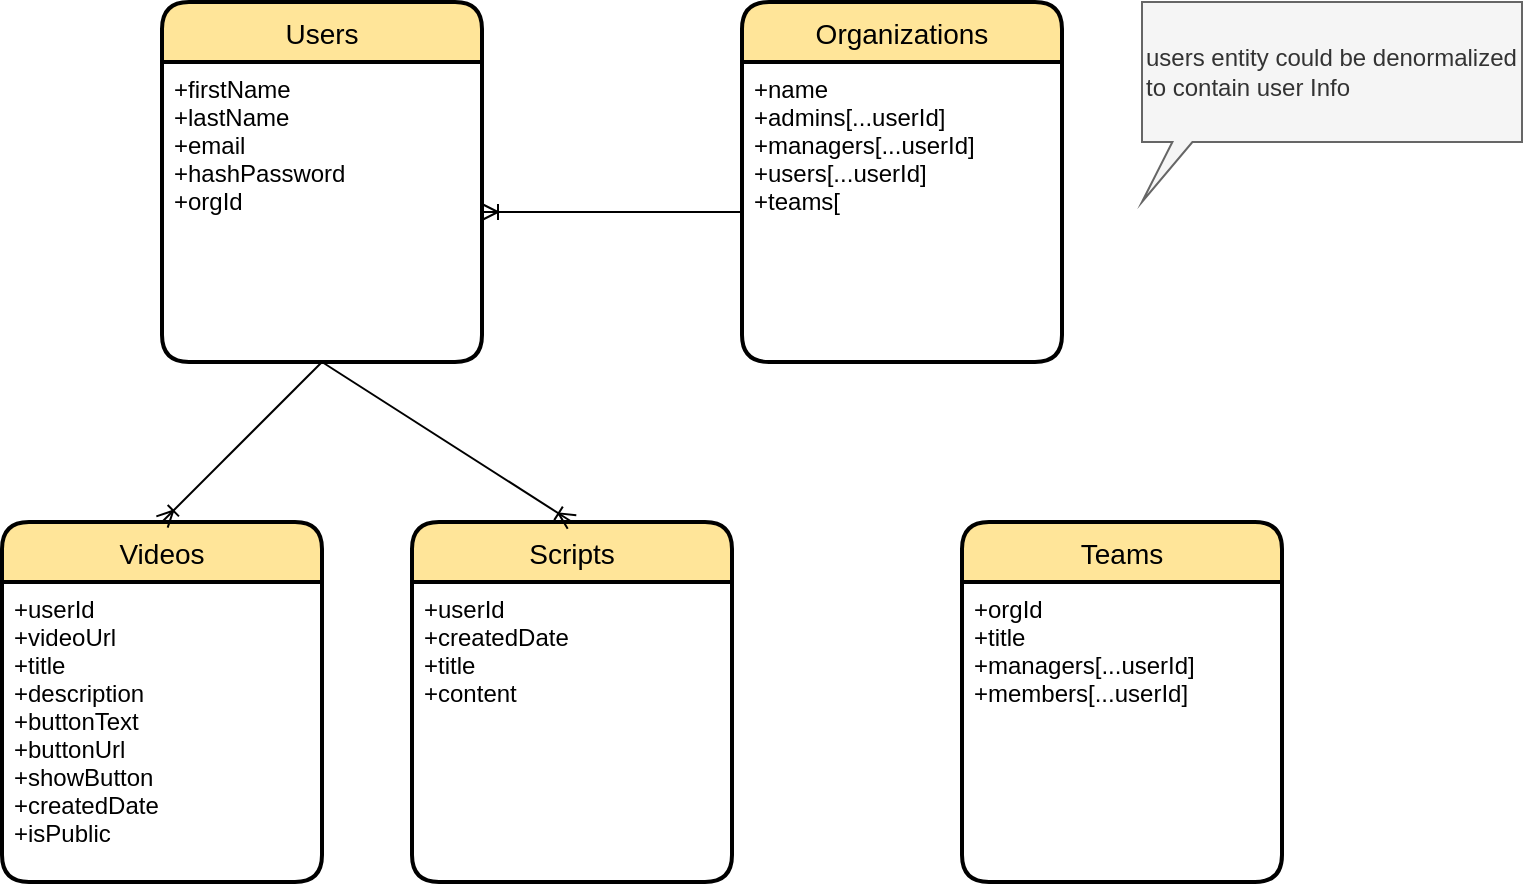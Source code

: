 <mxfile version="13.6.5" type="github">
  <diagram id="R2lEEEUBdFMjLlhIrx00" name="Page-1">
    <mxGraphModel dx="1184" dy="741" grid="1" gridSize="10" guides="1" tooltips="1" connect="1" arrows="1" fold="1" page="1" pageScale="1" pageWidth="1100" pageHeight="850" math="0" shadow="0" extFonts="Permanent Marker^https://fonts.googleapis.com/css?family=Permanent+Marker">
      <root>
        <mxCell id="0" />
        <mxCell id="1" parent="0" />
        <mxCell id="sg8UIlXDy95VCHJpMV4Q-3" value="Videos" style="swimlane;childLayout=stackLayout;horizontal=1;startSize=30;horizontalStack=0;rounded=1;fontSize=14;fontStyle=0;strokeWidth=2;resizeParent=0;resizeLast=1;shadow=0;dashed=0;align=center;fillColor=#FFE599;" vertex="1" parent="1">
          <mxGeometry x="60" y="290" width="160" height="180" as="geometry" />
        </mxCell>
        <mxCell id="sg8UIlXDy95VCHJpMV4Q-4" value="+userId&#xa;+videoUrl&#xa;+title&#xa;+description&#xa;+buttonText&#xa;+buttonUrl&#xa;+showButton&#xa;+createdDate&#xa;+isPublic" style="align=left;strokeColor=none;fillColor=none;spacingLeft=4;fontSize=12;verticalAlign=top;resizable=0;rotatable=0;part=1;" vertex="1" parent="sg8UIlXDy95VCHJpMV4Q-3">
          <mxGeometry y="30" width="160" height="150" as="geometry" />
        </mxCell>
        <mxCell id="sg8UIlXDy95VCHJpMV4Q-5" value="Scripts" style="swimlane;childLayout=stackLayout;horizontal=1;startSize=30;horizontalStack=0;rounded=1;fontSize=14;fontStyle=0;strokeWidth=2;resizeParent=0;resizeLast=1;shadow=0;dashed=0;align=center;fillColor=#FFE599;" vertex="1" parent="1">
          <mxGeometry x="265" y="290" width="160" height="180" as="geometry" />
        </mxCell>
        <mxCell id="sg8UIlXDy95VCHJpMV4Q-6" value="+userId&#xa;+createdDate&#xa;+title&#xa;+content" style="align=left;strokeColor=none;fillColor=none;spacingLeft=4;fontSize=12;verticalAlign=top;resizable=0;rotatable=0;part=1;" vertex="1" parent="sg8UIlXDy95VCHJpMV4Q-5">
          <mxGeometry y="30" width="160" height="150" as="geometry" />
        </mxCell>
        <mxCell id="sg8UIlXDy95VCHJpMV4Q-7" value="Organizations" style="swimlane;childLayout=stackLayout;horizontal=1;startSize=30;horizontalStack=0;rounded=1;fontSize=14;fontStyle=0;strokeWidth=2;resizeParent=0;resizeLast=1;shadow=0;dashed=0;align=center;fillColor=#FFE599;" vertex="1" parent="1">
          <mxGeometry x="430" y="30" width="160" height="180" as="geometry" />
        </mxCell>
        <mxCell id="sg8UIlXDy95VCHJpMV4Q-8" value="+name&#xa;+admins[...userId]&#xa;+managers[...userId]&#xa;+users[...userId]&#xa;+teams[" style="align=left;strokeColor=none;fillColor=none;spacingLeft=4;fontSize=12;verticalAlign=top;resizable=0;rotatable=0;part=1;" vertex="1" parent="sg8UIlXDy95VCHJpMV4Q-7">
          <mxGeometry y="30" width="160" height="150" as="geometry" />
        </mxCell>
        <mxCell id="sg8UIlXDy95VCHJpMV4Q-10" value="" style="endArrow=ERoneToMany;html=1;rounded=0;entryX=1;entryY=0.5;entryDx=0;entryDy=0;exitX=0;exitY=0.5;exitDx=0;exitDy=0;endFill=0;" edge="1" parent="1" source="sg8UIlXDy95VCHJpMV4Q-8" target="sg8UIlXDy95VCHJpMV4Q-2">
          <mxGeometry relative="1" as="geometry">
            <mxPoint x="340" y="290" as="sourcePoint" />
            <mxPoint x="500" y="290" as="targetPoint" />
          </mxGeometry>
        </mxCell>
        <mxCell id="sg8UIlXDy95VCHJpMV4Q-11" value="Teams" style="swimlane;childLayout=stackLayout;horizontal=1;startSize=30;horizontalStack=0;rounded=1;fontSize=14;fontStyle=0;strokeWidth=2;resizeParent=0;resizeLast=1;shadow=0;dashed=0;align=center;fillColor=#FFE599;" vertex="1" parent="1">
          <mxGeometry x="540" y="290" width="160" height="180" as="geometry" />
        </mxCell>
        <mxCell id="sg8UIlXDy95VCHJpMV4Q-12" value="+orgId&#xa;+title&#xa;+managers[...userId]&#xa;+members[...userId]" style="align=left;strokeColor=none;fillColor=none;spacingLeft=4;fontSize=12;verticalAlign=top;resizable=0;rotatable=0;part=1;" vertex="1" parent="sg8UIlXDy95VCHJpMV4Q-11">
          <mxGeometry y="30" width="160" height="150" as="geometry" />
        </mxCell>
        <mxCell id="sg8UIlXDy95VCHJpMV4Q-15" value="users entity could be denormalized to contain user Info" style="shape=callout;whiteSpace=wrap;html=1;perimeter=calloutPerimeter;fillColor=#f5f5f5;strokeColor=#666666;fontColor=#333333;size=30;position=0.08;position2=0;base=10;align=left;" vertex="1" parent="1">
          <mxGeometry x="630" y="30" width="190" height="100" as="geometry" />
        </mxCell>
        <mxCell id="sg8UIlXDy95VCHJpMV4Q-16" value="" style="endArrow=ERoneToMany;html=1;rounded=0;entryX=0.5;entryY=0;entryDx=0;entryDy=0;exitX=0.5;exitY=1;exitDx=0;exitDy=0;endFill=0;" edge="1" parent="1" source="sg8UIlXDy95VCHJpMV4Q-2" target="sg8UIlXDy95VCHJpMV4Q-3">
          <mxGeometry relative="1" as="geometry">
            <mxPoint x="440" y="145" as="sourcePoint" />
            <mxPoint x="230" y="145" as="targetPoint" />
          </mxGeometry>
        </mxCell>
        <mxCell id="sg8UIlXDy95VCHJpMV4Q-17" value="" style="endArrow=ERoneToMany;html=1;rounded=0;entryX=0.5;entryY=0;entryDx=0;entryDy=0;exitX=0.5;exitY=1;exitDx=0;exitDy=0;endFill=0;" edge="1" parent="1" source="sg8UIlXDy95VCHJpMV4Q-2" target="sg8UIlXDy95VCHJpMV4Q-5">
          <mxGeometry relative="1" as="geometry">
            <mxPoint x="150" y="220" as="sourcePoint" />
            <mxPoint x="150" y="300" as="targetPoint" />
          </mxGeometry>
        </mxCell>
        <mxCell id="sg8UIlXDy95VCHJpMV4Q-1" value="Users" style="swimlane;childLayout=stackLayout;horizontal=1;startSize=30;horizontalStack=0;rounded=1;fontSize=14;fontStyle=0;strokeWidth=2;resizeParent=0;resizeLast=1;shadow=0;dashed=0;align=center;fillColor=#FFE599;" vertex="1" parent="1">
          <mxGeometry x="140" y="30" width="160" height="180" as="geometry" />
        </mxCell>
        <mxCell id="sg8UIlXDy95VCHJpMV4Q-2" value="+firstName&#xa;+lastName&#xa;+email&#xa;+hashPassword&#xa;+orgId" style="align=left;strokeColor=none;fillColor=none;spacingLeft=4;fontSize=12;verticalAlign=top;resizable=0;rotatable=0;part=1;" vertex="1" parent="sg8UIlXDy95VCHJpMV4Q-1">
          <mxGeometry y="30" width="160" height="150" as="geometry" />
        </mxCell>
      </root>
    </mxGraphModel>
  </diagram>
</mxfile>
